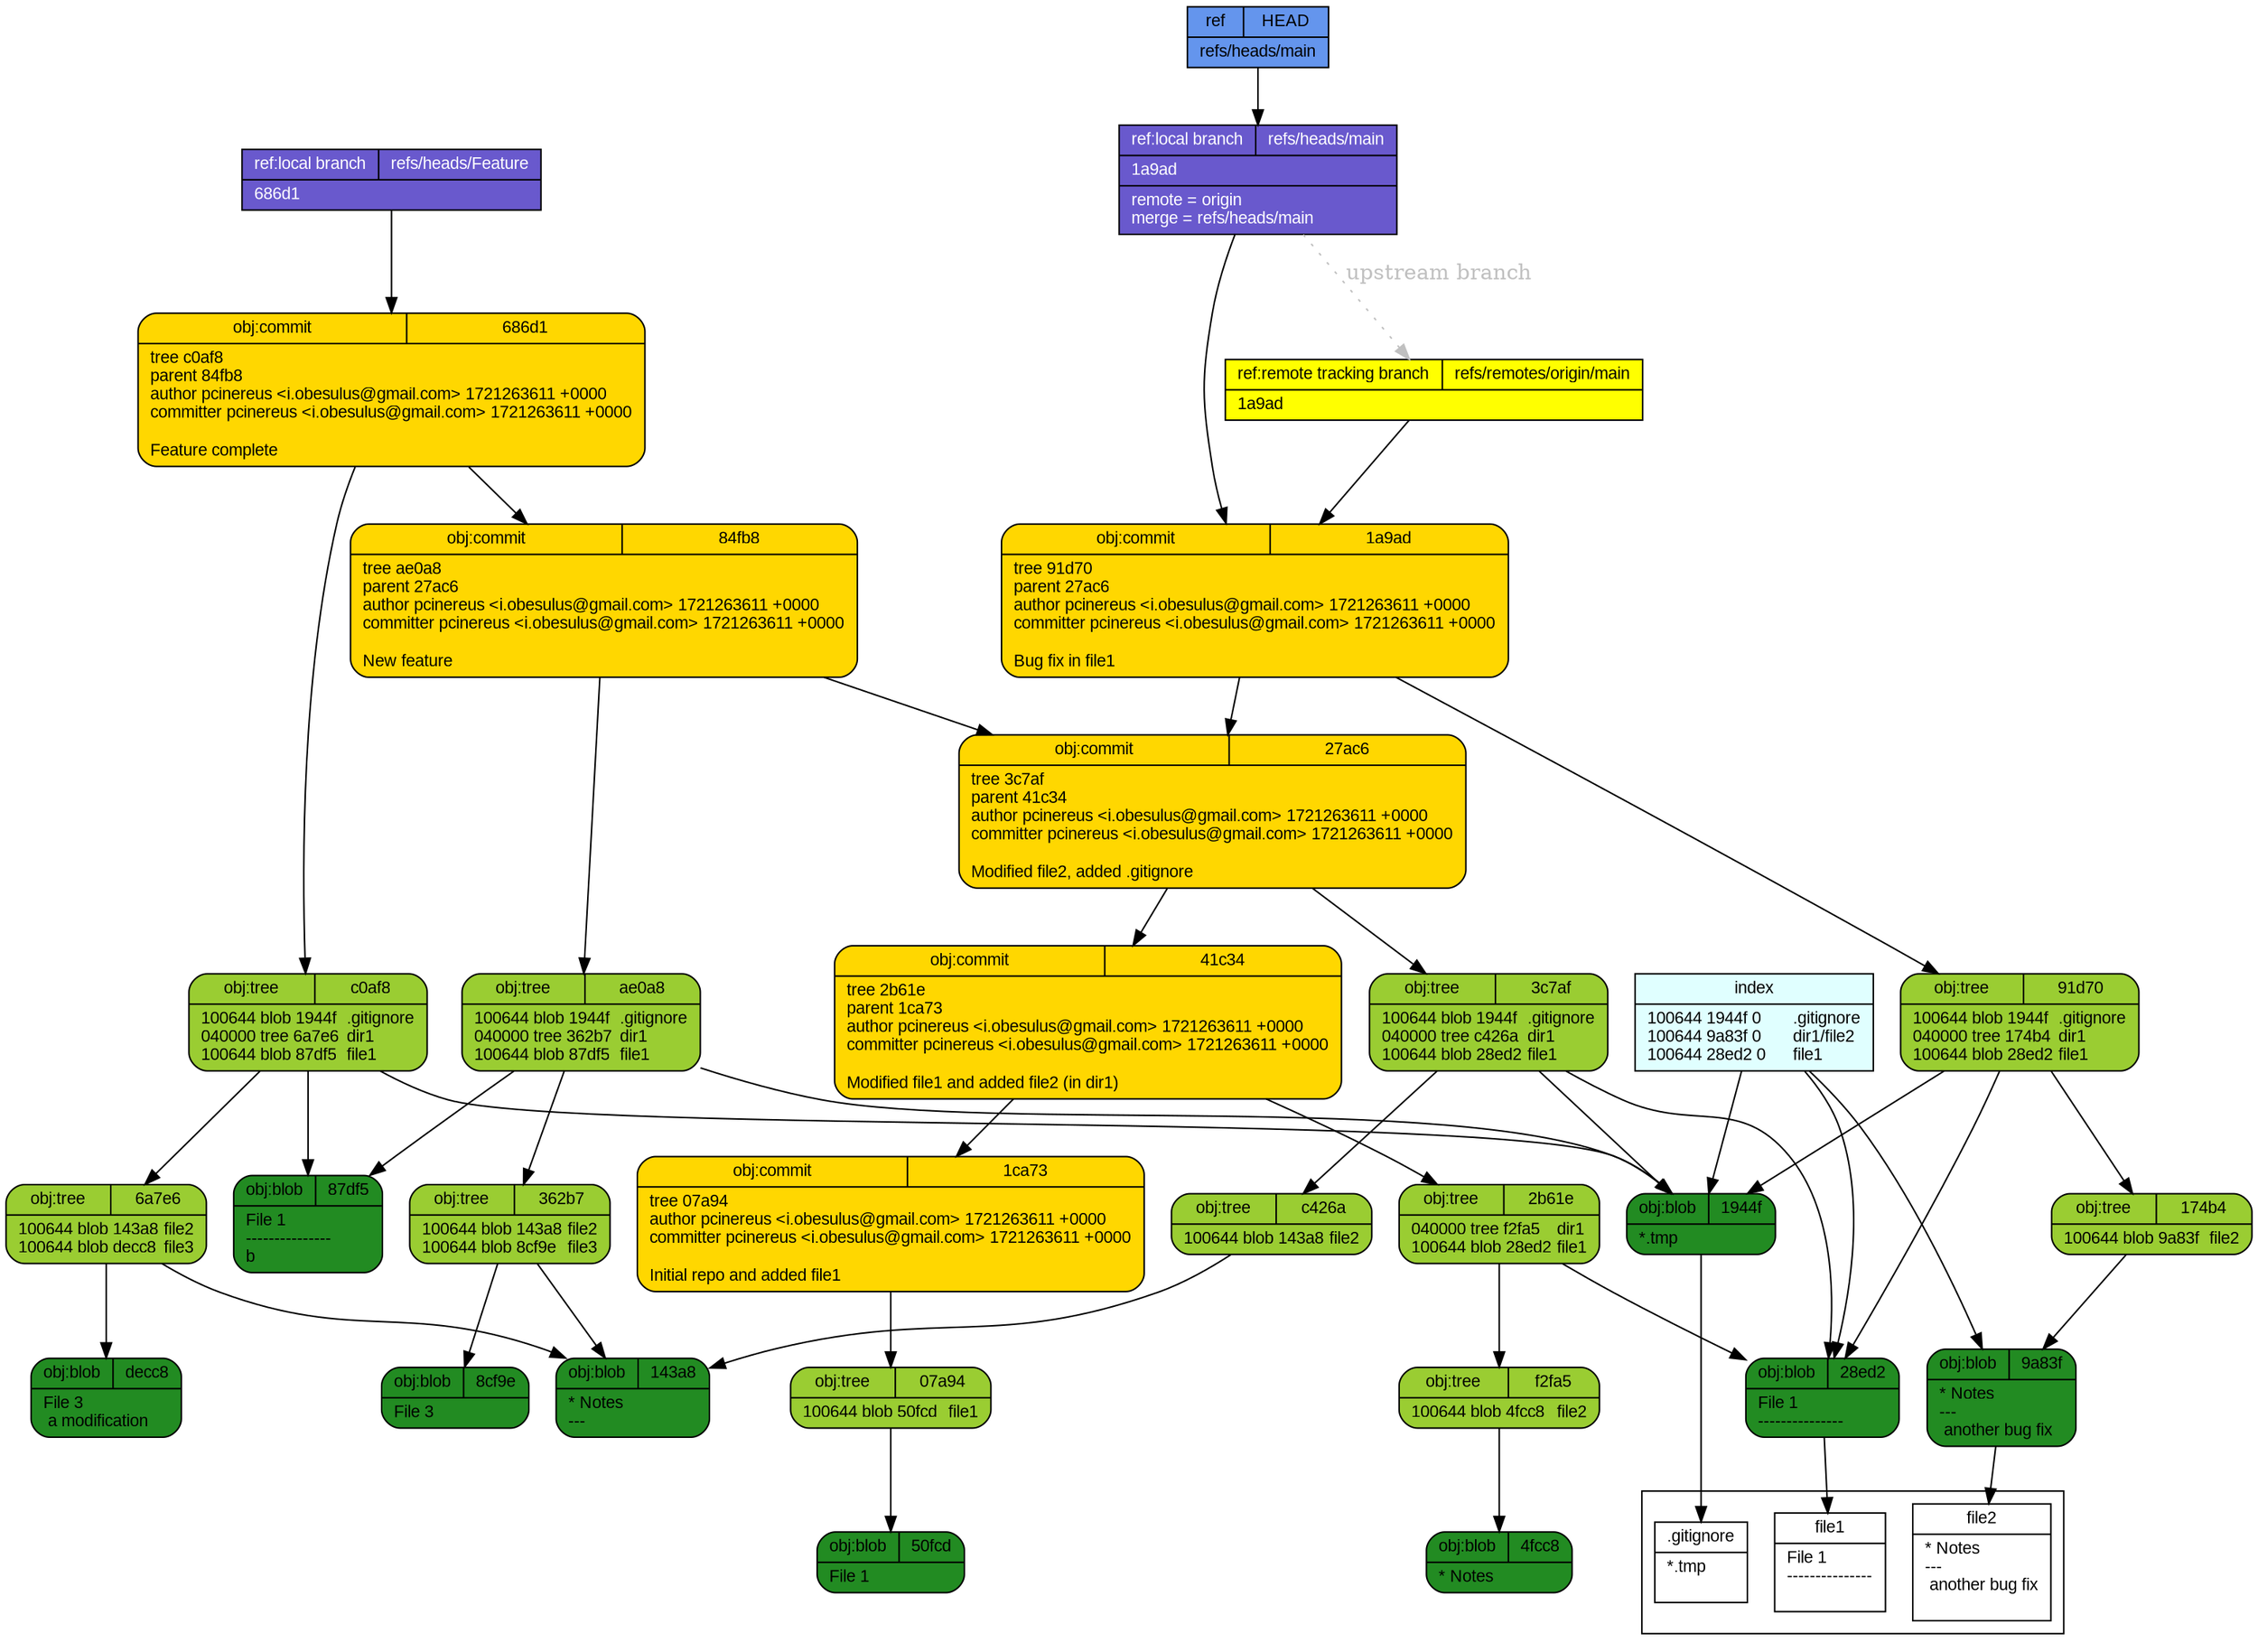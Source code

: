 digraph structs {
  node [shape=record,fontsize=11,fontname="arial"];
  rankdir="TB";
  _f2fa5 [fillcolor="yellowgreen", style="filled,rounded", label="{{obj:tree|f2fa5}|100644\ blob\ 4fcc8\	file2\l}"]  _f2fa5 -> _4fcc8
  _1ca73 [fillcolor="gold", style="filled,rounded", label="{{obj:commit|1ca73}|tree\ 07a94\lauthor\ pcinereus\ \<i\.obesulus\@gmail\.com\>\ 1721263611\ \+0000\lcommitter\ pcinereus\ \<i\.obesulus\@gmail\.com\>\ 1721263611\ \+0000\l\lInitial\ repo\ and\ added\ file1\l}"]  _1ca73 -> _07a94
  _07a94 [fillcolor="yellowgreen", style="filled,rounded", label="{{obj:tree|07a94}|100644\ blob\ 50fcd\	file1\l}"]  _07a94 -> _50fcd
  _143a8 [fillcolor="forestgreen", style="filled,rounded", label="{{obj:blob|143a8}|\*\ Notes\l\-\-\-\l}"]  _c0af8 [fillcolor="yellowgreen", style="filled,rounded", label="{{obj:tree|c0af8}|100644\ blob\ 1944f\	\.gitignore\l040000\ tree\ 6a7e6\	dir1\l100644\ blob\ 87df5\	file1\l}"]  _c0af8 -> _1944f
  _c0af8 -> _6a7e6
  _c0af8 -> _87df5
  _84fb8 [fillcolor="gold", style="filled,rounded", label="{{obj:commit|84fb8}|tree\ ae0a8\lparent\ 27ac6\lauthor\ pcinereus\ \<i\.obesulus\@gmail\.com\>\ 1721263611\ \+0000\lcommitter\ pcinereus\ \<i\.obesulus\@gmail\.com\>\ 1721263611\ \+0000\l\lNew\ feature\l}"]  _84fb8 -> _ae0a8
  _84fb8 -> _27ac6
  _4fcc8 [fillcolor="forestgreen", style="filled,rounded", label="{{obj:blob|4fcc8}|\*\ Notes\l}"]  _c426a [fillcolor="yellowgreen", style="filled,rounded", label="{{obj:tree|c426a}|100644\ blob\ 143a8\	file2\l}"]  _c426a -> _143a8
  _1944f [fillcolor="forestgreen", style="filled,rounded", label="{{obj:blob|1944f}|\*\.tmp\l}"]  _50fcd [fillcolor="forestgreen", style="filled,rounded", label="{{obj:blob|50fcd}|File\ 1\l}"]  _8cf9e [fillcolor="forestgreen", style="filled,rounded", label="{{obj:blob|8cf9e}|File\ 3\l}"]  _91d70 [fillcolor="yellowgreen", style="filled,rounded", label="{{obj:tree|91d70}|100644\ blob\ 1944f\	\.gitignore\l040000\ tree\ 174b4\	dir1\l100644\ blob\ 28ed2\	file1\l}"]  _91d70 -> _1944f
  _91d70 -> _174b4
  _91d70 -> _28ed2
  _27ac6 [fillcolor="gold", style="filled,rounded", label="{{obj:commit|27ac6}|tree\ 3c7af\lparent\ 41c34\lauthor\ pcinereus\ \<i\.obesulus\@gmail\.com\>\ 1721263611\ \+0000\lcommitter\ pcinereus\ \<i\.obesulus\@gmail\.com\>\ 1721263611\ \+0000\l\lModified\ file2\,\ added\ \.gitignore\l}"]  _27ac6 -> _3c7af
  _27ac6 -> _41c34
  _9a83f [fillcolor="forestgreen", style="filled,rounded", label="{{obj:blob|9a83f}|\*\ Notes\l\-\-\-\l\ another\ bug\ fix\l}"]  _686d1 [fillcolor="gold", style="filled,rounded", label="{{obj:commit|686d1}|tree\ c0af8\lparent\ 84fb8\lauthor\ pcinereus\ \<i\.obesulus\@gmail\.com\>\ 1721263611\ \+0000\lcommitter\ pcinereus\ \<i\.obesulus\@gmail\.com\>\ 1721263611\ \+0000\l\lFeature\ complete\l}"]  _686d1 -> _c0af8
  _686d1 -> _84fb8
  _ae0a8 [fillcolor="yellowgreen", style="filled,rounded", label="{{obj:tree|ae0a8}|100644\ blob\ 1944f\	\.gitignore\l040000\ tree\ 362b7\	dir1\l100644\ blob\ 87df5\	file1\l}"]  _ae0a8 -> _1944f
  _ae0a8 -> _362b7
  _ae0a8 -> _87df5
  _41c34 [fillcolor="gold", style="filled,rounded", label="{{obj:commit|41c34}|tree\ 2b61e\lparent\ 1ca73\lauthor\ pcinereus\ \<i\.obesulus\@gmail\.com\>\ 1721263611\ \+0000\lcommitter\ pcinereus\ \<i\.obesulus\@gmail\.com\>\ 1721263611\ \+0000\l\lModified\ file1\ and\ added\ file2\ \(in\ dir1\)\l}"]  _41c34 -> _2b61e
  _41c34 -> _1ca73
  _1a9ad [fillcolor="gold", style="filled,rounded", label="{{obj:commit|1a9ad}|tree\ 91d70\lparent\ 27ac6\lauthor\ pcinereus\ \<i\.obesulus\@gmail\.com\>\ 1721263611\ \+0000\lcommitter\ pcinereus\ \<i\.obesulus\@gmail\.com\>\ 1721263611\ \+0000\l\lBug\ fix\ in\ file1\l}"]  _1a9ad -> _91d70
  _1a9ad -> _27ac6
  _2b61e [fillcolor="yellowgreen", style="filled,rounded", label="{{obj:tree|2b61e}|040000\ tree\ f2fa5\	dir1\l100644\ blob\ 28ed2\	file1\l}"]  _2b61e -> _f2fa5
  _2b61e -> _28ed2
  _87df5 [fillcolor="forestgreen", style="filled,rounded", label="{{obj:blob|87df5}|File\ 1\l\-\-\-\-\-\-\-\-\-\-\-\-\-\-\-\lb\l}"]  _362b7 [fillcolor="yellowgreen", style="filled,rounded", label="{{obj:tree|362b7}|100644\ blob\ 143a8\	file2\l100644\ blob\ 8cf9e\	file3\l}"]  _362b7 -> _143a8
  _362b7 -> _8cf9e
  _3c7af [fillcolor="yellowgreen", style="filled,rounded", label="{{obj:tree|3c7af}|100644\ blob\ 1944f\	\.gitignore\l040000\ tree\ c426a\	dir1\l100644\ blob\ 28ed2\	file1\l}"]  _3c7af -> _1944f
  _3c7af -> _c426a
  _3c7af -> _28ed2
  _28ed2 [fillcolor="forestgreen", style="filled,rounded", label="{{obj:blob|28ed2}|File\ 1\l\-\-\-\-\-\-\-\-\-\-\-\-\-\-\-\l}"]  _6a7e6 [fillcolor="yellowgreen", style="filled,rounded", label="{{obj:tree|6a7e6}|100644\ blob\ 143a8\	file2\l100644\ blob\ decc8\	file3\l}"]  _6a7e6 -> _143a8
  _6a7e6 -> _decc8
  _174b4 [fillcolor="yellowgreen", style="filled,rounded", label="{{obj:tree|174b4}|100644\ blob\ 9a83f\	file2\l}"]  _174b4 -> _9a83f
  _decc8 [fillcolor="forestgreen", style="filled,rounded", label="{{obj:blob|decc8}|File\ 3\l\ a\ modification\l}"]  _refs___heads___Feature [style=filled, fillcolor=slateblue3, fontcolor = white,  label="{{ref:local branch|refs\/heads\/Feature}|686d1\l}"]
  _refs___heads___Feature -> _686d1
  _refs___heads___main -> _refs___remotes___origin___main [style=dotted, color=gray, fontcolor=gray, label="upstream branch"]
  _refs___heads___main [style=filled, fillcolor=slateblue3, fontcolor = white,  label="{{ref:local branch|refs\/heads\/main}|1a9ad\l|remote\ \=\ origin\lmerge\ \=\ refs\/heads\/main\l}"]
  _refs___heads___main -> _1a9ad
  _refs___remotes___origin___main [style=filled, fillcolor=yellow, fontcolor = black,  label="{{ref:remote tracking branch|refs\/remotes\/origin\/main}|1a9ad\l}"]
  _refs___remotes___origin___main -> _1a9ad
  _HEAD [style=filled, fillcolor=cornflowerblue, fontcolor=black,  label="{{ref|HEAD}|refs\/heads\/main\l}"]
  _HEAD -> _refs___heads___main
  index -> _1944f
  index -> _9a83f
  index -> _28ed2
  index [style=filled, fillcolor=lightcyan, label="{{index}|100644\ 1944f\ 0\	\.gitignore\l100644\ 9a83f\ 0\	dir1\/file2\l100644\ 28ed2\ 0\	file1\l}"]
subgraph cluster_1 {rank=sink  _gitignore [fillcolor="white", label="{{.gitignore}|*.tmp\l\l}"] 
  _file2 [fillcolor="white", label="{{file2}|* Notes\l---\l another bug fix\l\l}"] 
  _file1 [fillcolor="white", label="{{file1}|File 1\l---------------\l\l}"] 
}
 _1944f -> _gitignore
 _9a83f -> _file2
 _28ed2 -> _file1
}
